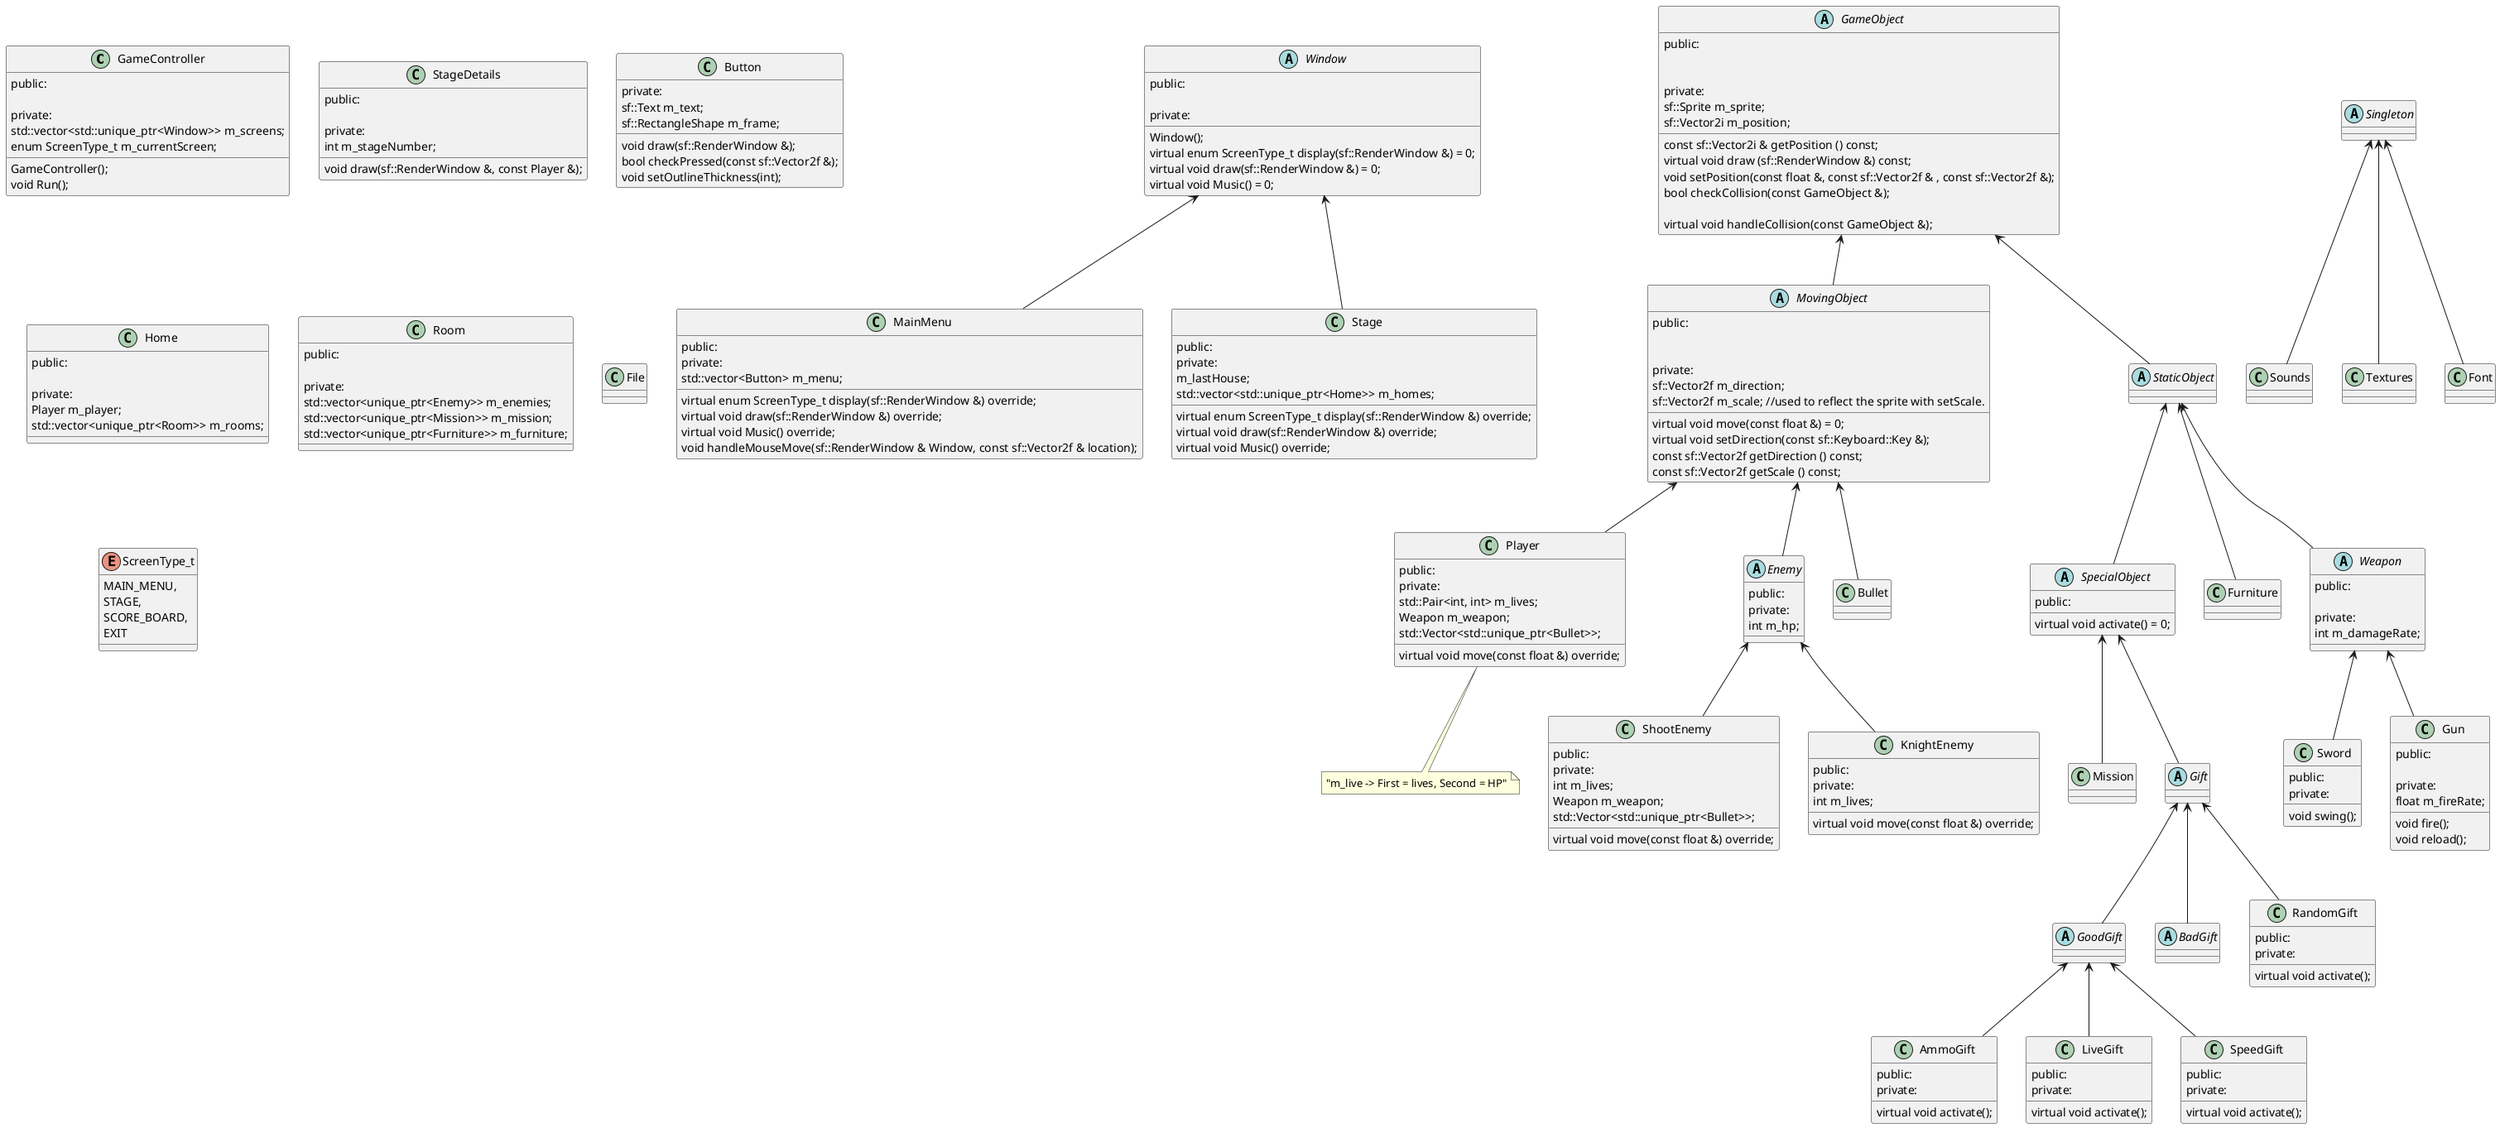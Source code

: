 @startuml

class GameController {
public:
    GameController();
    void Run();

private:
    std::vector<std::unique_ptr<Window>> m_screens;
    enum ScreenType_t m_currentScreen;
}

abstract class Window {
public:
    Window();
    virtual enum ScreenType_t display(sf::RenderWindow &) = 0;
    virtual void draw(sf::RenderWindow &) = 0;
    virtual void Music() = 0;

private:
}

class MainMenu{
public:
    virtual enum ScreenType_t display(sf::RenderWindow &) override;
    virtual void draw(sf::RenderWindow &) override;
    virtual void Music() override;
private:
    std::vector<Button> m_menu;
    void handleMouseMove(sf::RenderWindow & Window, const sf::Vector2f & location);
}

class Stage{
public:
    virtual enum ScreenType_t display(sf::RenderWindow &) override;
    virtual void draw(sf::RenderWindow &) override;
    virtual void Music() override;
private:
    m_lastHouse;
    std::vector<std::unique_ptr<Home>> m_homes;
}

class StageDetails{
public:
    void draw(sf::RenderWindow &, const Player &);

private:
    int m_stageNumber;
}

class Button{
    void draw(sf::RenderWindow &);
    bool checkPressed(const sf::Vector2f &);
    void setOutlineThickness(int);

private:
    sf::Text m_text;
    sf::RectangleShape m_frame;
}

class Home{
public:

private:
    Player m_player;
    std::vector<unique_ptr<Room>> m_rooms;
}

class Room{
public:

private:
    std::vector<unique_ptr<Enemy>> m_enemies;
    std::vector<unique_ptr<Mission>> m_mission;
    std::vector<unique_ptr<Furniture>> m_furniture;
}

abstract class GameObject{
public:
    const sf::Vector2i & getPosition () const;
    virtual void draw (sf::RenderWindow &) const;
    void setPosition(const float &, const sf::Vector2f & , const sf::Vector2f &);
    bool checkCollision(const GameObject &);

    virtual void handleCollision(const GameObject &);

private:
    sf::Sprite m_sprite;
    sf::Vector2i m_position;
}

Abstract class MovingObject{
public:
    virtual void move(const float &) = 0;
    virtual void setDirection(const sf::Keyboard::Key &);
    const sf::Vector2f getDirection () const;
    const sf::Vector2f getScale () const;


private:
    sf::Vector2f m_direction;
    sf::Vector2f m_scale; //used to reflect the sprite with setScale.
}

abstract class StaticObject{}

abstract class SpecialObject{
public:
    virtual void activate() = 0;
}

class Furniture{}


class Player{
public:
    virtual void move(const float &) override;
private:
    std::Pair<int, int> m_lives;
    Weapon m_weapon;
    std::Vector<std::unique_ptr<Bullet>>;
}

note bottom
"m_live -> First = lives, Second = HP"
end note

abstract class Enemy{
public:
private:
    int m_hp;
}

class ShootEnemy{
public:
    virtual void move(const float &) override;
private:
    int m_lives;
    Weapon m_weapon;
    std::Vector<std::unique_ptr<Bullet>>;
}

class KnightEnemy{
public:
    virtual void move(const float &) override;
private:
    int m_lives;
}

class Mission{}

abstract class Weapon{
public:

private:
    int m_damageRate;
}

class Sword{
public:
    void swing();
private:
}

class Gun{
public:
    void fire();
    void reload();

private:
    float m_fireRate;
}

class Bullet{}

abstract class Gift{}

abstract class GoodGift{}

abstract class BadGift{}

class AmmoGift{
public:
    virtual void activate();
private:
}

class LiveGift{
public:
    virtual void activate();
private:
}

class SpeedGift{
public:
    virtual void activate();
private:
}

class RandomGift{
public:
    virtual void activate();
private:
}

abstract class Singleton{}

class Sounds{}

class Textures{}

class Font{}

class File{}

enum ScreenType_t
{
MAIN_MENU,
STAGE,
SCORE_BOARD,
EXIT
}

Window <-- MainMenu
Window <-- Stage
GameObject <-- MovingObject
GameObject <-- StaticObject
MovingObject <-- Player
MovingObject <-- Enemy
MovingObject <-- Bullet
StaticObject <-- Furniture
StaticObject <-- SpecialObject
StaticObject <-- Weapon
SpecialObject <-- Mission
SpecialObject <-- Gift
Enemy <-- KnightEnemy
Enemy <-- ShootEnemy
Weapon <-- Sword
Weapon <-- Gun
Gift <-- GoodGift
Gift <-- BadGift
Gift <-- RandomGift
GoodGift <-- AmmoGift
GoodGift <-- LiveGift
GoodGift <-- SpeedGift
Singleton <-- Sounds
Singleton <-- Textures
Singleton <-- Font


@enduml